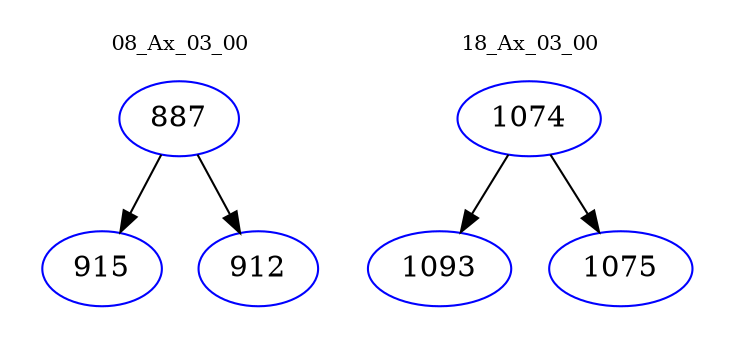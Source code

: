 digraph{
subgraph cluster_0 {
color = white
label = "08_Ax_03_00";
fontsize=10;
T0_887 [label="887", color="blue"]
T0_887 -> T0_915 [color="black"]
T0_915 [label="915", color="blue"]
T0_887 -> T0_912 [color="black"]
T0_912 [label="912", color="blue"]
}
subgraph cluster_1 {
color = white
label = "18_Ax_03_00";
fontsize=10;
T1_1074 [label="1074", color="blue"]
T1_1074 -> T1_1093 [color="black"]
T1_1093 [label="1093", color="blue"]
T1_1074 -> T1_1075 [color="black"]
T1_1075 [label="1075", color="blue"]
}
}
